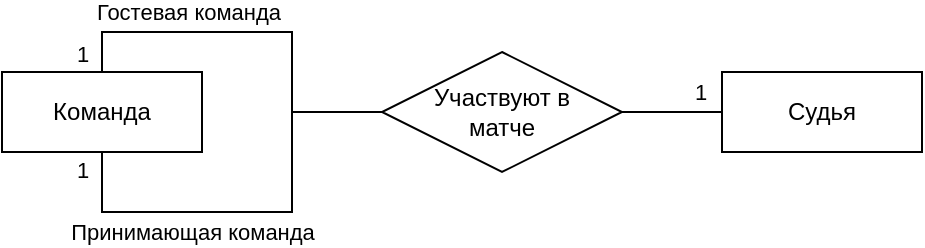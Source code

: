 <mxfile version="24.7.8">
  <diagram name="Page-1" id="ovlguLEX5YVeKg5nlHSj">
    <mxGraphModel dx="710" dy="515" grid="1" gridSize="10" guides="1" tooltips="1" connect="1" arrows="1" fold="1" page="1" pageScale="1" pageWidth="1169" pageHeight="827" math="0" shadow="0">
      <root>
        <mxCell id="0" />
        <mxCell id="1" parent="0" />
        <mxCell id="2Rta618J-kTLWQuW5dWK-1" value="Судья" style="whiteSpace=wrap;html=1;align=center;" vertex="1" parent="1">
          <mxGeometry x="740" y="330" width="100" height="40" as="geometry" />
        </mxCell>
        <mxCell id="2Rta618J-kTLWQuW5dWK-4" style="edgeStyle=orthogonalEdgeStyle;rounded=0;orthogonalLoop=1;jettySize=auto;html=1;entryX=0.5;entryY=0;entryDx=0;entryDy=0;endArrow=none;endFill=0;" edge="1" parent="1" source="2Rta618J-kTLWQuW5dWK-2" target="2Rta618J-kTLWQuW5dWK-3">
          <mxGeometry relative="1" as="geometry" />
        </mxCell>
        <mxCell id="2Rta618J-kTLWQuW5dWK-6" value="Гостевая команда" style="edgeLabel;html=1;align=center;verticalAlign=middle;resizable=0;points=[];" vertex="1" connectable="0" parent="2Rta618J-kTLWQuW5dWK-4">
          <mxGeometry x="0.506" relative="1" as="geometry">
            <mxPoint x="13" y="-10" as="offset" />
          </mxGeometry>
        </mxCell>
        <mxCell id="2Rta618J-kTLWQuW5dWK-10" value="1" style="edgeLabel;html=1;align=center;verticalAlign=middle;resizable=0;points=[];" vertex="1" connectable="0" parent="2Rta618J-kTLWQuW5dWK-4">
          <mxGeometry x="0.91" y="-1" relative="1" as="geometry">
            <mxPoint x="-9" as="offset" />
          </mxGeometry>
        </mxCell>
        <mxCell id="2Rta618J-kTLWQuW5dWK-5" style="edgeStyle=orthogonalEdgeStyle;rounded=0;orthogonalLoop=1;jettySize=auto;html=1;entryX=0.5;entryY=1;entryDx=0;entryDy=0;endArrow=none;endFill=0;" edge="1" parent="1" source="2Rta618J-kTLWQuW5dWK-2" target="2Rta618J-kTLWQuW5dWK-3">
          <mxGeometry relative="1" as="geometry" />
        </mxCell>
        <mxCell id="2Rta618J-kTLWQuW5dWK-7" value="Принимающая команда" style="edgeLabel;html=1;align=center;verticalAlign=middle;resizable=0;points=[];" vertex="1" connectable="0" parent="2Rta618J-kTLWQuW5dWK-5">
          <mxGeometry x="0.318" relative="1" as="geometry">
            <mxPoint y="10" as="offset" />
          </mxGeometry>
        </mxCell>
        <mxCell id="2Rta618J-kTLWQuW5dWK-9" value="1" style="edgeLabel;html=1;align=center;verticalAlign=middle;resizable=0;points=[];" vertex="1" connectable="0" parent="2Rta618J-kTLWQuW5dWK-5">
          <mxGeometry x="0.92" relative="1" as="geometry">
            <mxPoint x="-10" as="offset" />
          </mxGeometry>
        </mxCell>
        <mxCell id="2Rta618J-kTLWQuW5dWK-8" style="edgeStyle=orthogonalEdgeStyle;rounded=0;orthogonalLoop=1;jettySize=auto;html=1;entryX=0;entryY=0.5;entryDx=0;entryDy=0;endArrow=none;endFill=0;" edge="1" parent="1" source="2Rta618J-kTLWQuW5dWK-2" target="2Rta618J-kTLWQuW5dWK-1">
          <mxGeometry relative="1" as="geometry" />
        </mxCell>
        <mxCell id="2Rta618J-kTLWQuW5dWK-11" value="1" style="edgeLabel;html=1;align=center;verticalAlign=middle;resizable=0;points=[];" vertex="1" connectable="0" parent="2Rta618J-kTLWQuW5dWK-8">
          <mxGeometry x="0.536" y="1" relative="1" as="geometry">
            <mxPoint y="-9" as="offset" />
          </mxGeometry>
        </mxCell>
        <mxCell id="2Rta618J-kTLWQuW5dWK-2" value="Участвуют в&lt;div&gt;матче&lt;/div&gt;" style="shape=rhombus;perimeter=rhombusPerimeter;whiteSpace=wrap;html=1;align=center;" vertex="1" parent="1">
          <mxGeometry x="570" y="320" width="120" height="60" as="geometry" />
        </mxCell>
        <mxCell id="2Rta618J-kTLWQuW5dWK-3" value="Команда" style="whiteSpace=wrap;html=1;align=center;" vertex="1" parent="1">
          <mxGeometry x="380" y="330" width="100" height="40" as="geometry" />
        </mxCell>
      </root>
    </mxGraphModel>
  </diagram>
</mxfile>
